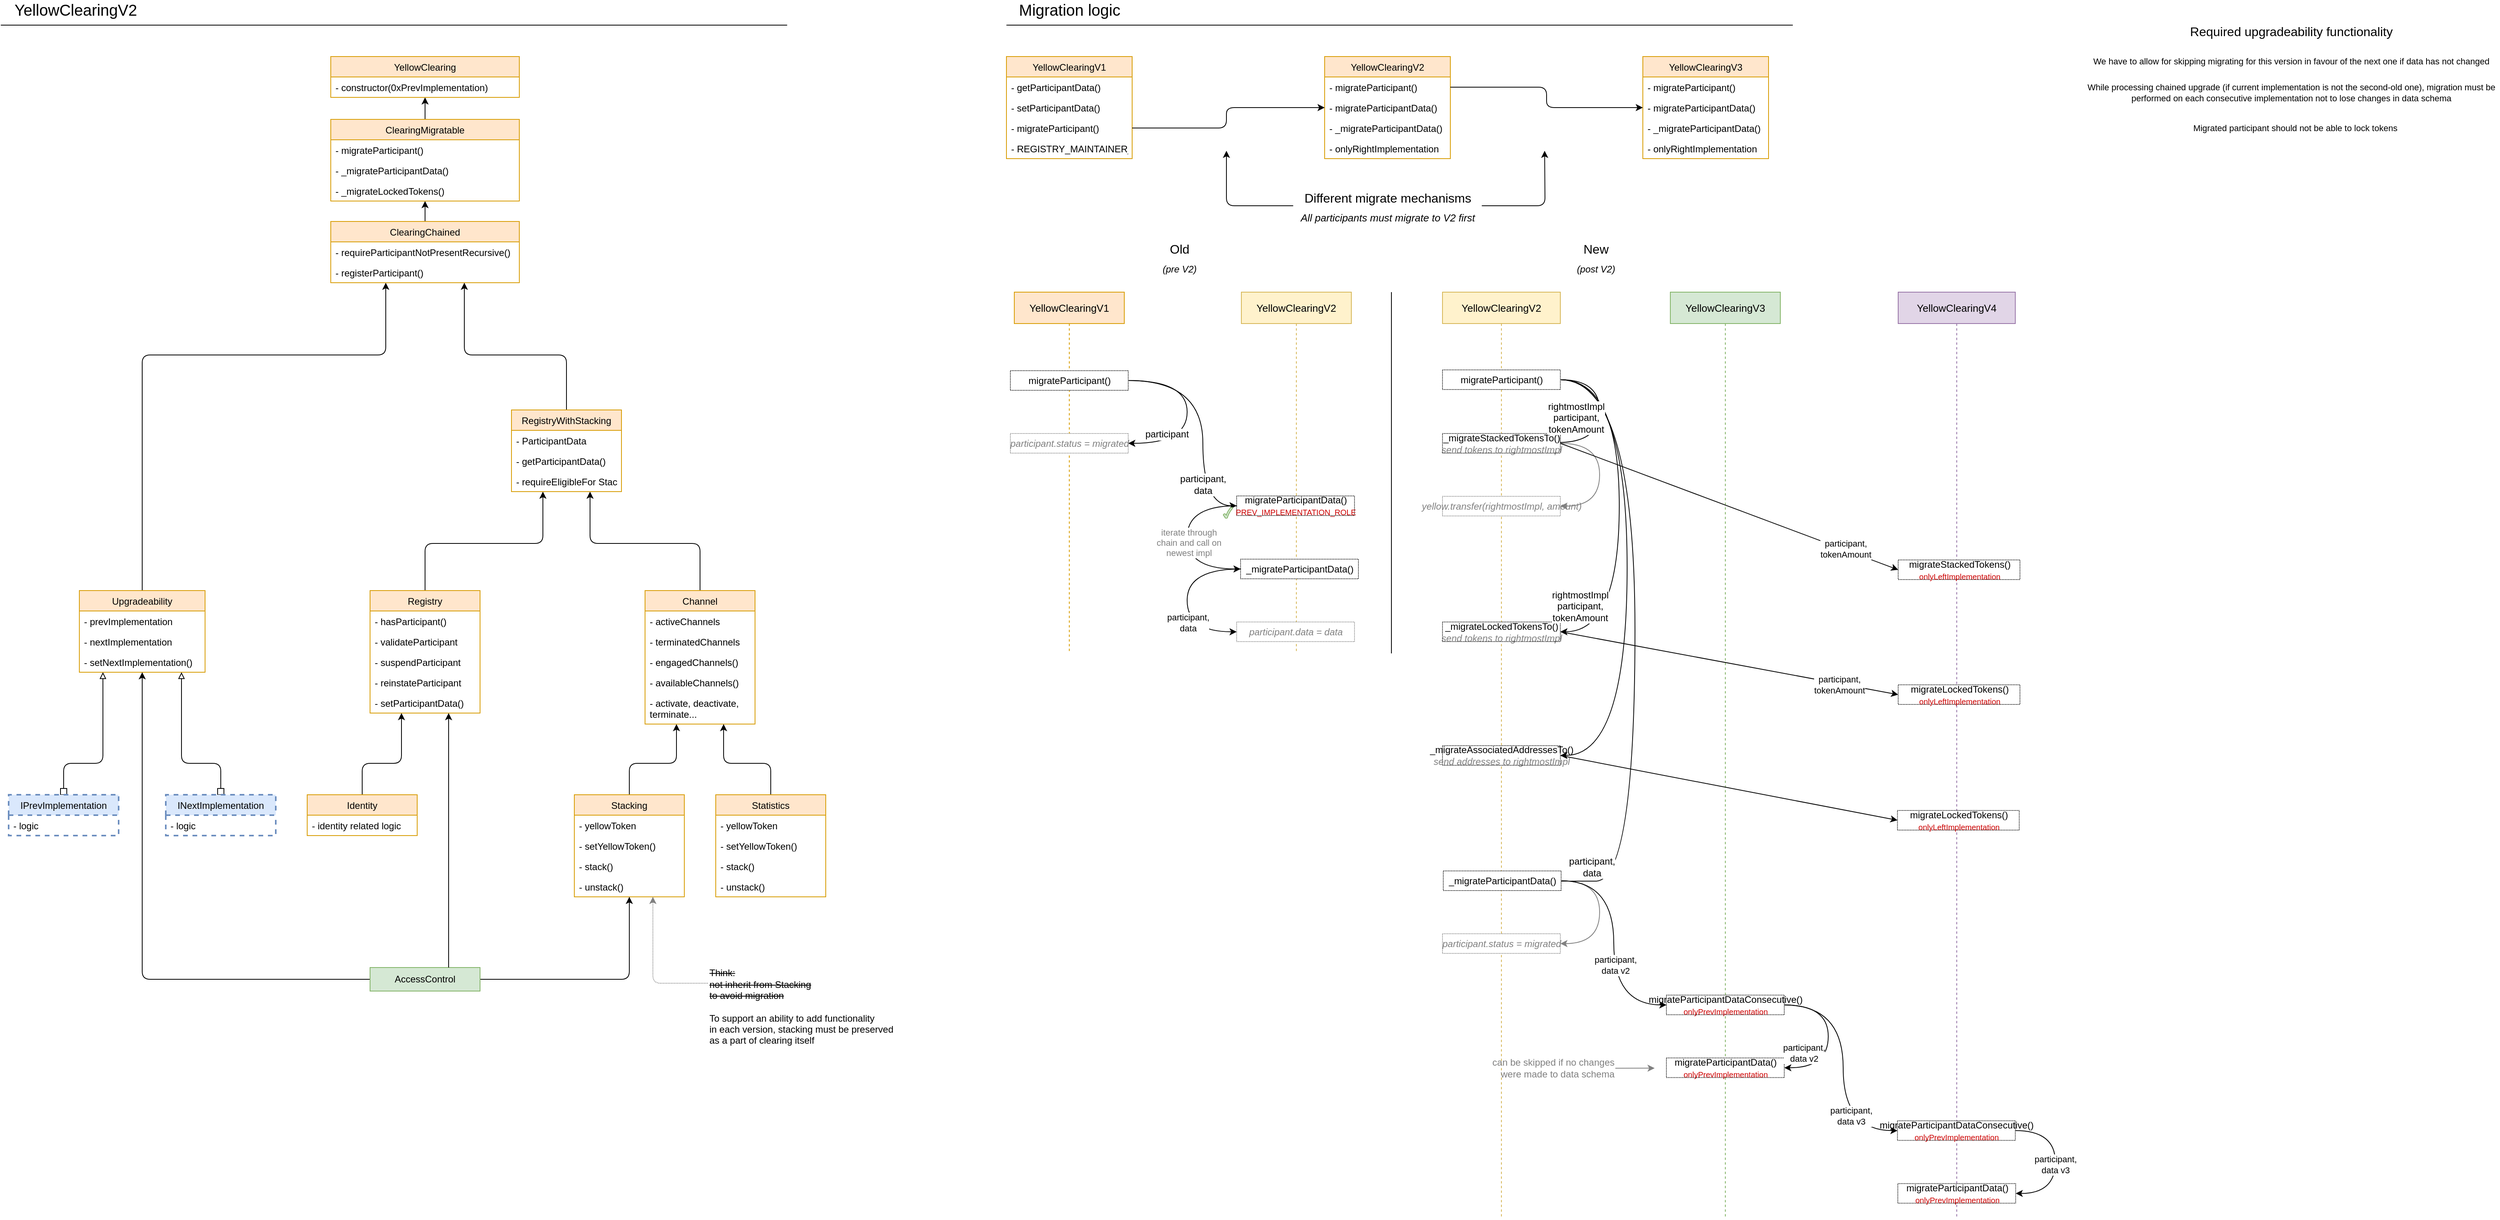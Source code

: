 <mxfile>
    <diagram id="poaGRXEQik0mPC6KGio3" name="Page-1">
        <mxGraphModel dx="1214" dy="923" grid="1" gridSize="10" guides="1" tooltips="1" connect="1" arrows="1" fold="1" page="1" pageScale="1" pageWidth="827" pageHeight="1169" math="0" shadow="0">
            <root>
                <mxCell id="0"/>
                <mxCell id="1" parent="0"/>
                <mxCell id="48" style="edgeStyle=orthogonalEdgeStyle;html=1;startArrow=none;startFill=0;endArrow=classic;endFill=1;" parent="1" source="9" target="22" edge="1">
                    <mxGeometry relative="1" as="geometry">
                        <Array as="points">
                            <mxPoint x="180" y="460"/>
                            <mxPoint x="490" y="460"/>
                        </Array>
                    </mxGeometry>
                </mxCell>
                <mxCell id="9" value="Upgradeability" style="swimlane;fontStyle=0;childLayout=stackLayout;horizontal=1;startSize=26;fillColor=#ffe6cc;horizontalStack=0;resizeParent=1;resizeParentMax=0;resizeLast=0;collapsible=1;marginBottom=0;strokeColor=#d79b00;swimlaneFillColor=default;" parent="1" vertex="1">
                    <mxGeometry x="100" y="760" width="160" height="104" as="geometry"/>
                </mxCell>
                <mxCell id="51" value="- prevImplementation" style="text;strokeColor=none;fillColor=none;align=left;verticalAlign=top;spacingLeft=4;spacingRight=4;overflow=hidden;rotatable=0;points=[[0,0.5],[1,0.5]];portConstraint=eastwest;" parent="9" vertex="1">
                    <mxGeometry y="26" width="160" height="26" as="geometry"/>
                </mxCell>
                <mxCell id="52" value="- nextImplementation" style="text;strokeColor=none;fillColor=none;align=left;verticalAlign=top;spacingLeft=4;spacingRight=4;overflow=hidden;rotatable=0;points=[[0,0.5],[1,0.5]];portConstraint=eastwest;" parent="9" vertex="1">
                    <mxGeometry y="52" width="160" height="26" as="geometry"/>
                </mxCell>
                <mxCell id="53" value="- setNextImplementation()" style="text;strokeColor=none;fillColor=none;align=left;verticalAlign=top;spacingLeft=4;spacingRight=4;overflow=hidden;rotatable=0;points=[[0,0.5],[1,0.5]];portConstraint=eastwest;" parent="9" vertex="1">
                    <mxGeometry y="78" width="160" height="26" as="geometry"/>
                </mxCell>
                <mxCell id="38" style="edgeStyle=orthogonalEdgeStyle;html=1;startArrow=box;startFill=0;endArrow=block;endFill=0;" parent="1" source="12" target="9" edge="1">
                    <mxGeometry relative="1" as="geometry">
                        <Array as="points">
                            <mxPoint x="80" y="980"/>
                            <mxPoint x="130" y="980"/>
                        </Array>
                    </mxGeometry>
                </mxCell>
                <mxCell id="12" value="IPrevImplementation" style="swimlane;fontStyle=0;childLayout=stackLayout;horizontal=1;startSize=26;fillColor=#dae8fc;horizontalStack=0;resizeParent=1;resizeParentMax=0;resizeLast=0;collapsible=1;marginBottom=0;strokeColor=#6c8ebf;swimlaneFillColor=default;strokeWidth=2;dashed=1;" parent="1" vertex="1">
                    <mxGeometry x="10" y="1020" width="140" height="52" as="geometry"/>
                </mxCell>
                <mxCell id="13" value="- logic" style="text;strokeColor=none;fillColor=none;align=left;verticalAlign=top;spacingLeft=4;spacingRight=4;overflow=hidden;rotatable=0;points=[[0,0.5],[1,0.5]];portConstraint=eastwest;" parent="12" vertex="1">
                    <mxGeometry y="26" width="140" height="26" as="geometry"/>
                </mxCell>
                <mxCell id="236" style="edgeStyle=orthogonalEdgeStyle;html=1;fontColor=#808080;strokeColor=#000000;exitX=0.5;exitY=0;exitDx=0;exitDy=0;" edge="1" parent="1" source="16" target="230">
                    <mxGeometry relative="1" as="geometry">
                        <Array as="points">
                            <mxPoint x="800" y="980"/>
                            <mxPoint x="860" y="980"/>
                        </Array>
                    </mxGeometry>
                </mxCell>
                <mxCell id="16" value="Stacking" style="swimlane;fontStyle=0;childLayout=stackLayout;horizontal=1;startSize=26;fillColor=#ffe6cc;horizontalStack=0;resizeParent=1;resizeParentMax=0;resizeLast=0;collapsible=1;marginBottom=0;strokeColor=#d79b00;swimlaneFillColor=default;" parent="1" vertex="1">
                    <mxGeometry x="730" y="1020" width="140" height="130" as="geometry"/>
                </mxCell>
                <mxCell id="64" value="- yellowToken" style="text;strokeColor=none;fillColor=none;align=left;verticalAlign=top;spacingLeft=4;spacingRight=4;overflow=hidden;rotatable=0;points=[[0,0.5],[1,0.5]];portConstraint=eastwest;" parent="16" vertex="1">
                    <mxGeometry y="26" width="140" height="26" as="geometry"/>
                </mxCell>
                <mxCell id="65" value="- setYellowToken()" style="text;strokeColor=none;fillColor=none;align=left;verticalAlign=top;spacingLeft=4;spacingRight=4;overflow=hidden;rotatable=0;points=[[0,0.5],[1,0.5]];portConstraint=eastwest;" parent="16" vertex="1">
                    <mxGeometry y="52" width="140" height="26" as="geometry"/>
                </mxCell>
                <mxCell id="66" value="- stack()" style="text;strokeColor=none;fillColor=none;align=left;verticalAlign=top;spacingLeft=4;spacingRight=4;overflow=hidden;rotatable=0;points=[[0,0.5],[1,0.5]];portConstraint=eastwest;" parent="16" vertex="1">
                    <mxGeometry y="78" width="140" height="26" as="geometry"/>
                </mxCell>
                <mxCell id="67" value="- unstack()" style="text;strokeColor=none;fillColor=none;align=left;verticalAlign=top;spacingLeft=4;spacingRight=4;overflow=hidden;rotatable=0;points=[[0,0.5],[1,0.5]];portConstraint=eastwest;" parent="16" vertex="1">
                    <mxGeometry y="104" width="140" height="26" as="geometry"/>
                </mxCell>
                <mxCell id="77" style="edgeStyle=orthogonalEdgeStyle;html=1;startArrow=none;startFill=0;endArrow=classic;endFill=1;" parent="1" source="22" target="70" edge="1">
                    <mxGeometry relative="1" as="geometry"/>
                </mxCell>
                <mxCell id="22" value="ClearingChained" style="swimlane;fontStyle=0;childLayout=stackLayout;horizontal=1;startSize=26;fillColor=#ffe6cc;horizontalStack=0;resizeParent=1;resizeParentMax=0;resizeLast=0;collapsible=1;marginBottom=0;strokeColor=#d79b00;swimlaneFillColor=default;" parent="1" vertex="1">
                    <mxGeometry x="420" y="290" width="240" height="78" as="geometry"/>
                </mxCell>
                <mxCell id="68" value="- requireParticipantNotPresentRecursive()" style="text;strokeColor=none;fillColor=none;align=left;verticalAlign=top;spacingLeft=4;spacingRight=4;overflow=hidden;rotatable=0;points=[[0,0.5],[1,0.5]];portConstraint=eastwest;" parent="22" vertex="1">
                    <mxGeometry y="26" width="240" height="26" as="geometry"/>
                </mxCell>
                <mxCell id="69" value="- registerParticipant()" style="text;strokeColor=none;fillColor=none;align=left;verticalAlign=top;spacingLeft=4;spacingRight=4;overflow=hidden;rotatable=0;points=[[0,0.5],[1,0.5]];portConstraint=eastwest;" parent="22" vertex="1">
                    <mxGeometry y="52" width="240" height="26" as="geometry"/>
                </mxCell>
                <mxCell id="237" style="edgeStyle=orthogonalEdgeStyle;html=1;fontColor=#808080;strokeColor=#000000;" edge="1" parent="1" source="23" target="252">
                    <mxGeometry relative="1" as="geometry">
                        <Array as="points">
                            <mxPoint x="540" y="700"/>
                            <mxPoint x="690" y="700"/>
                        </Array>
                    </mxGeometry>
                </mxCell>
                <mxCell id="23" value="Registry" style="swimlane;fontStyle=0;childLayout=stackLayout;horizontal=1;startSize=26;fillColor=#ffe6cc;horizontalStack=0;resizeParent=1;resizeParentMax=0;resizeLast=0;collapsible=1;marginBottom=0;strokeColor=#d79b00;swimlaneFillColor=default;" parent="1" vertex="1">
                    <mxGeometry x="470" y="760" width="140" height="156" as="geometry"/>
                </mxCell>
                <mxCell id="62" value="- hasParticipant()" style="text;strokeColor=none;fillColor=none;align=left;verticalAlign=top;spacingLeft=4;spacingRight=4;overflow=hidden;rotatable=0;points=[[0,0.5],[1,0.5]];portConstraint=eastwest;" parent="23" vertex="1">
                    <mxGeometry y="26" width="140" height="26" as="geometry"/>
                </mxCell>
                <mxCell id="59" value="- validateParticipant" style="text;strokeColor=none;fillColor=none;align=left;verticalAlign=top;spacingLeft=4;spacingRight=4;overflow=hidden;rotatable=0;points=[[0,0.5],[1,0.5]];portConstraint=eastwest;" parent="23" vertex="1">
                    <mxGeometry y="52" width="140" height="26" as="geometry"/>
                </mxCell>
                <mxCell id="60" value="- suspendParticipant" style="text;strokeColor=none;fillColor=none;align=left;verticalAlign=top;spacingLeft=4;spacingRight=4;overflow=hidden;rotatable=0;points=[[0,0.5],[1,0.5]];portConstraint=eastwest;" parent="23" vertex="1">
                    <mxGeometry y="78" width="140" height="26" as="geometry"/>
                </mxCell>
                <mxCell id="61" value="- reinstateParticipant" style="text;strokeColor=none;fillColor=none;align=left;verticalAlign=top;spacingLeft=4;spacingRight=4;overflow=hidden;rotatable=0;points=[[0,0.5],[1,0.5]];portConstraint=eastwest;" parent="23" vertex="1">
                    <mxGeometry y="104" width="140" height="26" as="geometry"/>
                </mxCell>
                <mxCell id="63" value="- setParticipantData()" style="text;strokeColor=none;fillColor=none;align=left;verticalAlign=top;spacingLeft=4;spacingRight=4;overflow=hidden;rotatable=0;points=[[0,0.5],[1,0.5]];portConstraint=eastwest;" parent="23" vertex="1">
                    <mxGeometry y="130" width="140" height="26" as="geometry"/>
                </mxCell>
                <mxCell id="47" style="edgeStyle=orthogonalEdgeStyle;html=1;startArrow=none;startFill=0;endArrow=classic;endFill=1;exitX=0.5;exitY=0;exitDx=0;exitDy=0;" parent="1" source="33" target="23" edge="1">
                    <mxGeometry relative="1" as="geometry">
                        <mxPoint x="610" y="1070" as="sourcePoint"/>
                        <Array as="points">
                            <mxPoint x="460" y="1020"/>
                            <mxPoint x="460" y="980"/>
                            <mxPoint x="510" y="980"/>
                        </Array>
                    </mxGeometry>
                </mxCell>
                <mxCell id="33" value="Identity" style="swimlane;fontStyle=0;childLayout=stackLayout;horizontal=1;startSize=26;fillColor=#ffe6cc;horizontalStack=0;resizeParent=1;resizeParentMax=0;resizeLast=0;collapsible=1;marginBottom=0;strokeColor=#d79b00;swimlaneFillColor=default;" parent="1" vertex="1">
                    <mxGeometry x="390" y="1020" width="140" height="52" as="geometry"/>
                </mxCell>
                <mxCell id="35" value="- identity related logic" style="text;strokeColor=none;fillColor=none;align=left;verticalAlign=top;spacingLeft=4;spacingRight=4;overflow=hidden;rotatable=0;points=[[0,0.5],[1,0.5]];portConstraint=eastwest;" parent="33" vertex="1">
                    <mxGeometry y="26" width="140" height="26" as="geometry"/>
                </mxCell>
                <mxCell id="39" style="edgeStyle=orthogonalEdgeStyle;html=1;startArrow=box;startFill=0;endArrow=block;endFill=0;" parent="1" source="36" target="9" edge="1">
                    <mxGeometry relative="1" as="geometry">
                        <Array as="points">
                            <mxPoint x="280" y="980"/>
                            <mxPoint x="230" y="980"/>
                        </Array>
                    </mxGeometry>
                </mxCell>
                <mxCell id="36" value="INextImplementation" style="swimlane;fontStyle=0;childLayout=stackLayout;horizontal=1;startSize=26;fillColor=#dae8fc;horizontalStack=0;resizeParent=1;resizeParentMax=0;resizeLast=0;collapsible=1;marginBottom=0;strokeColor=#6c8ebf;swimlaneFillColor=default;dashed=1;strokeWidth=2;" parent="1" vertex="1">
                    <mxGeometry x="210" y="1020" width="140" height="52" as="geometry"/>
                </mxCell>
                <mxCell id="37" value="- logic" style="text;strokeColor=none;fillColor=none;align=left;verticalAlign=top;spacingLeft=4;spacingRight=4;overflow=hidden;rotatable=0;points=[[0,0.5],[1,0.5]];portConstraint=eastwest;" parent="36" vertex="1">
                    <mxGeometry y="26" width="140" height="26" as="geometry"/>
                </mxCell>
                <mxCell id="42" style="edgeStyle=orthogonalEdgeStyle;html=1;startArrow=none;startFill=0;endArrow=classic;endFill=1;" parent="1" source="43" target="9" edge="1">
                    <mxGeometry relative="1" as="geometry">
                        <mxPoint x="180" y="940" as="sourcePoint"/>
                    </mxGeometry>
                </mxCell>
                <mxCell id="239" style="edgeStyle=orthogonalEdgeStyle;html=1;fontColor=#808080;strokeColor=#000000;" edge="1" parent="1" source="43" target="16">
                    <mxGeometry relative="1" as="geometry"/>
                </mxCell>
                <mxCell id="43" value="AccessControl" style="rounded=0;whiteSpace=wrap;html=1;strokeWidth=1;fillColor=#d5e8d4;strokeColor=#82b366;" parent="1" vertex="1">
                    <mxGeometry x="470" y="1240" width="140" height="30" as="geometry"/>
                </mxCell>
                <mxCell id="55" style="edgeStyle=orthogonalEdgeStyle;html=1;startArrow=none;startFill=0;endArrow=classic;endFill=1;" parent="1" source="43" target="23" edge="1">
                    <mxGeometry relative="1" as="geometry">
                        <mxPoint x="630" y="856" as="sourcePoint"/>
                        <Array as="points">
                            <mxPoint x="570" y="1130"/>
                            <mxPoint x="570" y="1130"/>
                        </Array>
                    </mxGeometry>
                </mxCell>
                <mxCell id="82" style="edgeStyle=orthogonalEdgeStyle;html=1;startArrow=none;startFill=0;endArrow=classic;endFill=1;" parent="1" source="70" target="78" edge="1">
                    <mxGeometry relative="1" as="geometry"/>
                </mxCell>
                <mxCell id="70" value="ClearingMigratable" style="swimlane;fontStyle=0;childLayout=stackLayout;horizontal=1;startSize=26;fillColor=#ffe6cc;horizontalStack=0;resizeParent=1;resizeParentMax=0;resizeLast=0;collapsible=1;marginBottom=0;strokeColor=#d79b00;swimlaneFillColor=default;" parent="1" vertex="1">
                    <mxGeometry x="420" y="160" width="240" height="104" as="geometry"/>
                </mxCell>
                <mxCell id="71" value="- migrateParticipant()" style="text;strokeColor=none;fillColor=none;align=left;verticalAlign=top;spacingLeft=4;spacingRight=4;overflow=hidden;rotatable=0;points=[[0,0.5],[1,0.5]];portConstraint=eastwest;" parent="70" vertex="1">
                    <mxGeometry y="26" width="240" height="26" as="geometry"/>
                </mxCell>
                <mxCell id="72" value="- _migrateParticipantData()" style="text;strokeColor=none;fillColor=none;align=left;verticalAlign=top;spacingLeft=4;spacingRight=4;overflow=hidden;rotatable=0;points=[[0,0.5],[1,0.5]];portConstraint=eastwest;" parent="70" vertex="1">
                    <mxGeometry y="52" width="240" height="26" as="geometry"/>
                </mxCell>
                <mxCell id="76" value="- _migrateLockedTokens()" style="text;strokeColor=none;fillColor=none;align=left;verticalAlign=top;spacingLeft=4;spacingRight=4;overflow=hidden;rotatable=0;points=[[0,0.5],[1,0.5]];portConstraint=eastwest;" parent="70" vertex="1">
                    <mxGeometry y="78" width="240" height="26" as="geometry"/>
                </mxCell>
                <mxCell id="78" value="YellowClearing" style="swimlane;fontStyle=0;childLayout=stackLayout;horizontal=1;startSize=26;fillColor=#ffe6cc;horizontalStack=0;resizeParent=1;resizeParentMax=0;resizeLast=0;collapsible=1;marginBottom=0;strokeColor=#d79b00;swimlaneFillColor=default;" parent="1" vertex="1">
                    <mxGeometry x="420" y="80" width="240" height="52" as="geometry"/>
                </mxCell>
                <mxCell id="79" value="- constructor(0xPrevImplementation)" style="text;strokeColor=none;fillColor=none;align=left;verticalAlign=top;spacingLeft=4;spacingRight=4;overflow=hidden;rotatable=0;points=[[0,0.5],[1,0.5]];portConstraint=eastwest;" parent="78" vertex="1">
                    <mxGeometry y="26" width="240" height="26" as="geometry"/>
                </mxCell>
                <mxCell id="83" value="YellowClearingV1" style="swimlane;fontStyle=0;childLayout=stackLayout;horizontal=1;startSize=26;fillColor=#ffe6cc;horizontalStack=0;resizeParent=1;resizeParentMax=0;resizeLast=0;collapsible=1;marginBottom=0;strokeColor=#d79b00;swimlaneFillColor=default;" parent="1" vertex="1">
                    <mxGeometry x="1280" y="80" width="160" height="130" as="geometry"/>
                </mxCell>
                <mxCell id="103" value="- getParticipantData()" style="text;strokeColor=none;fillColor=none;align=left;verticalAlign=top;spacingLeft=4;spacingRight=4;overflow=hidden;rotatable=0;points=[[0,0.5],[1,0.5]];portConstraint=eastwest;" parent="83" vertex="1">
                    <mxGeometry y="26" width="160" height="26" as="geometry"/>
                </mxCell>
                <mxCell id="104" value="- setParticipantData()" style="text;strokeColor=none;fillColor=none;align=left;verticalAlign=top;spacingLeft=4;spacingRight=4;overflow=hidden;rotatable=0;points=[[0,0.5],[1,0.5]];portConstraint=eastwest;" parent="83" vertex="1">
                    <mxGeometry y="52" width="160" height="26" as="geometry"/>
                </mxCell>
                <mxCell id="84" value="- migrateParticipant()" style="text;strokeColor=none;fillColor=none;align=left;verticalAlign=top;spacingLeft=4;spacingRight=4;overflow=hidden;rotatable=0;points=[[0,0.5],[1,0.5]];portConstraint=eastwest;" parent="83" vertex="1">
                    <mxGeometry y="78" width="160" height="26" as="geometry"/>
                </mxCell>
                <mxCell id="116" value="- REGISTRY_MAINTAINER_ROLE" style="text;strokeColor=none;fillColor=none;align=left;verticalAlign=top;spacingLeft=4;spacingRight=4;overflow=hidden;rotatable=0;points=[[0,0.5],[1,0.5]];portConstraint=eastwest;" parent="83" vertex="1">
                    <mxGeometry y="104" width="160" height="26" as="geometry"/>
                </mxCell>
                <mxCell id="87" value="&lt;font style=&quot;font-size: 20px&quot;&gt;&lt;span&gt;YellowClearingV2&lt;/span&gt;&lt;/font&gt;" style="text;html=1;align=center;verticalAlign=middle;resizable=0;points=[];autosize=1;strokeColor=none;fillColor=none;fontStyle=0" parent="1" vertex="1">
                    <mxGeometry x="10" y="10" width="170" height="20" as="geometry"/>
                </mxCell>
                <mxCell id="88" value="&lt;span style=&quot;font-size: 20px&quot;&gt;&lt;span&gt;Migration logic&lt;/span&gt;&lt;/span&gt;" style="text;html=1;align=center;verticalAlign=middle;resizable=0;points=[];autosize=1;strokeColor=none;fillColor=none;fontStyle=0" parent="1" vertex="1">
                    <mxGeometry x="1290" y="10" width="140" height="20" as="geometry"/>
                </mxCell>
                <mxCell id="91" value="YellowClearingV2" style="swimlane;fontStyle=0;childLayout=stackLayout;horizontal=1;startSize=26;fillColor=#ffe6cc;horizontalStack=0;resizeParent=1;resizeParentMax=0;resizeLast=0;collapsible=1;marginBottom=0;strokeColor=#d79b00;swimlaneFillColor=default;" parent="1" vertex="1">
                    <mxGeometry x="1685" y="80" width="160" height="130" as="geometry"/>
                </mxCell>
                <mxCell id="92" value="- migrateParticipant()" style="text;strokeColor=none;fillColor=none;align=left;verticalAlign=top;spacingLeft=4;spacingRight=4;overflow=hidden;rotatable=0;points=[[0,0.5],[1,0.5]];portConstraint=eastwest;" parent="91" vertex="1">
                    <mxGeometry y="26" width="160" height="26" as="geometry"/>
                </mxCell>
                <mxCell id="93" value="- migrateParticipantData()" style="text;strokeColor=none;fillColor=none;align=left;verticalAlign=top;spacingLeft=4;spacingRight=4;overflow=hidden;rotatable=0;points=[[0,0.5],[1,0.5]];portConstraint=eastwest;" parent="91" vertex="1">
                    <mxGeometry y="52" width="160" height="26" as="geometry"/>
                </mxCell>
                <mxCell id="96" value="- _migrateParticipantData()" style="text;strokeColor=none;fillColor=none;align=left;verticalAlign=top;spacingLeft=4;spacingRight=4;overflow=hidden;rotatable=0;points=[[0,0.5],[1,0.5]];portConstraint=eastwest;" parent="91" vertex="1">
                    <mxGeometry y="78" width="160" height="26" as="geometry"/>
                </mxCell>
                <mxCell id="114" value="- onlyRightImplementation" style="text;strokeColor=none;fillColor=none;align=left;verticalAlign=top;spacingLeft=4;spacingRight=4;overflow=hidden;rotatable=0;points=[[0,0.5],[1,0.5]];portConstraint=eastwest;" parent="91" vertex="1">
                    <mxGeometry y="104" width="160" height="26" as="geometry"/>
                </mxCell>
                <mxCell id="94" value="" style="endArrow=none;html=1;fontSize=20;" parent="1" edge="1">
                    <mxGeometry width="50" height="50" relative="1" as="geometry">
                        <mxPoint y="40" as="sourcePoint"/>
                        <mxPoint x="1000.877" y="40" as="targetPoint"/>
                    </mxGeometry>
                </mxCell>
                <mxCell id="95" value="" style="endArrow=none;html=1;fontSize=20;" parent="1" edge="1">
                    <mxGeometry width="50" height="50" relative="1" as="geometry">
                        <mxPoint x="1280" y="40" as="sourcePoint"/>
                        <mxPoint x="2280.877" y="40" as="targetPoint"/>
                    </mxGeometry>
                </mxCell>
                <mxCell id="97" style="edgeStyle=orthogonalEdgeStyle;html=1;fontSize=20;startArrow=none;startFill=0;endArrow=classic;endFill=1;" parent="1" source="84" target="93" edge="1">
                    <mxGeometry relative="1" as="geometry">
                        <Array as="points">
                            <mxPoint x="1560" y="171"/>
                            <mxPoint x="1560" y="145"/>
                        </Array>
                    </mxGeometry>
                </mxCell>
                <mxCell id="98" value="YellowClearingV3" style="swimlane;fontStyle=0;childLayout=stackLayout;horizontal=1;startSize=26;fillColor=#ffe6cc;horizontalStack=0;resizeParent=1;resizeParentMax=0;resizeLast=0;collapsible=1;marginBottom=0;strokeColor=#d79b00;swimlaneFillColor=default;" parent="1" vertex="1">
                    <mxGeometry x="2090" y="80" width="160" height="130" as="geometry"/>
                </mxCell>
                <mxCell id="99" value="- migrateParticipant()" style="text;strokeColor=none;fillColor=none;align=left;verticalAlign=top;spacingLeft=4;spacingRight=4;overflow=hidden;rotatable=0;points=[[0,0.5],[1,0.5]];portConstraint=eastwest;" parent="98" vertex="1">
                    <mxGeometry y="26" width="160" height="26" as="geometry"/>
                </mxCell>
                <mxCell id="100" value="- migrateParticipantData()" style="text;strokeColor=none;fillColor=none;align=left;verticalAlign=top;spacingLeft=4;spacingRight=4;overflow=hidden;rotatable=0;points=[[0,0.5],[1,0.5]];portConstraint=eastwest;" parent="98" vertex="1">
                    <mxGeometry y="52" width="160" height="26" as="geometry"/>
                </mxCell>
                <mxCell id="101" value="- _migrateParticipantData()" style="text;strokeColor=none;fillColor=none;align=left;verticalAlign=top;spacingLeft=4;spacingRight=4;overflow=hidden;rotatable=0;points=[[0,0.5],[1,0.5]];portConstraint=eastwest;" parent="98" vertex="1">
                    <mxGeometry y="78" width="160" height="26" as="geometry"/>
                </mxCell>
                <mxCell id="115" value="- onlyRightImplementation" style="text;strokeColor=none;fillColor=none;align=left;verticalAlign=top;spacingLeft=4;spacingRight=4;overflow=hidden;rotatable=0;points=[[0,0.5],[1,0.5]];portConstraint=eastwest;" parent="98" vertex="1">
                    <mxGeometry y="104" width="160" height="26" as="geometry"/>
                </mxCell>
                <mxCell id="102" style="edgeStyle=orthogonalEdgeStyle;html=1;fontSize=20;startArrow=none;startFill=0;endArrow=classic;endFill=1;" parent="1" source="92" target="100" edge="1">
                    <mxGeometry relative="1" as="geometry"/>
                </mxCell>
                <mxCell id="108" style="edgeStyle=orthogonalEdgeStyle;html=1;fontSize=16;startArrow=none;startFill=0;endArrow=classic;endFill=1;" parent="1" source="107" edge="1">
                    <mxGeometry relative="1" as="geometry">
                        <mxPoint x="1560" y="200" as="targetPoint"/>
                        <Array as="points">
                            <mxPoint x="1560" y="270"/>
                            <mxPoint x="1560" y="200"/>
                        </Array>
                    </mxGeometry>
                </mxCell>
                <mxCell id="109" style="edgeStyle=orthogonalEdgeStyle;html=1;fontSize=16;startArrow=none;startFill=0;endArrow=classic;endFill=1;" parent="1" source="107" edge="1">
                    <mxGeometry relative="1" as="geometry">
                        <mxPoint x="1965" y="200" as="targetPoint"/>
                        <mxPoint x="1940.0" y="270" as="sourcePoint"/>
                    </mxGeometry>
                </mxCell>
                <mxCell id="107" value="&lt;font&gt;&lt;span style=&quot;font-size: 16px&quot;&gt;Different migrate mechanisms&lt;/span&gt;&lt;br&gt;&lt;font size=&quot;1&quot;&gt;&lt;i style=&quot;font-size: 13px&quot;&gt;All participants must migrate to V2 first&lt;/i&gt;&lt;/font&gt;&lt;br&gt;&lt;/font&gt;" style="text;html=1;align=center;verticalAlign=middle;resizable=0;points=[];autosize=1;strokeColor=none;fillColor=none;fontSize=20;" parent="1" vertex="1">
                    <mxGeometry x="1645" y="240" width="240" height="60" as="geometry"/>
                </mxCell>
                <mxCell id="117" value="&lt;font&gt;&lt;span style=&quot;font-size: 16px&quot;&gt;Old&lt;/span&gt;&lt;br&gt;&lt;font size=&quot;1&quot;&gt;&lt;i style=&quot;font-size: 12px&quot;&gt;(pre V2)&lt;/i&gt;&lt;/font&gt;&lt;br&gt;&lt;/font&gt;" style="text;html=1;align=center;verticalAlign=middle;resizable=0;points=[];autosize=1;strokeColor=none;fillColor=none;fontSize=20;" parent="1" vertex="1">
                    <mxGeometry x="1470" y="305" width="60" height="60" as="geometry"/>
                </mxCell>
                <mxCell id="119" value="&lt;font&gt;&lt;span style=&quot;font-size: 16px&quot;&gt;New&lt;/span&gt;&lt;br&gt;&lt;font size=&quot;1&quot;&gt;&lt;i style=&quot;font-size: 12px&quot;&gt;(post V2)&lt;/i&gt;&lt;/font&gt;&lt;br&gt;&lt;/font&gt;" style="text;html=1;align=center;verticalAlign=middle;resizable=0;points=[];autosize=1;strokeColor=none;fillColor=none;fontSize=20;" parent="1" vertex="1">
                    <mxGeometry x="2000" y="305" width="60" height="60" as="geometry"/>
                </mxCell>
                <mxCell id="120" value="YellowClearingV1" style="shape=umlLifeline;perimeter=lifelinePerimeter;whiteSpace=wrap;html=1;container=1;collapsible=0;recursiveResize=0;outlineConnect=0;fontSize=13;strokeWidth=1;fillColor=#ffe6cc;strokeColor=#d79b00;" parent="1" vertex="1">
                    <mxGeometry x="1290" y="380" width="140" height="460" as="geometry"/>
                </mxCell>
                <mxCell id="148" style="edgeStyle=orthogonalEdgeStyle;html=1;exitX=1;exitY=0.5;exitDx=0;exitDy=0;entryX=1;entryY=0.5;entryDx=0;entryDy=0;fontSize=12;fontColor=#808080;startArrow=none;startFill=0;endArrow=classic;endFill=1;curved=1;" parent="120" source="124" target="146" edge="1">
                    <mxGeometry relative="1" as="geometry">
                        <Array as="points">
                            <mxPoint x="220" y="112"/>
                            <mxPoint x="220" y="192"/>
                        </Array>
                    </mxGeometry>
                </mxCell>
                <mxCell id="149" value="&lt;font color=&quot;#000000&quot;&gt;participant&lt;/font&gt;" style="edgeLabel;html=1;align=center;verticalAlign=middle;resizable=0;points=[];fontSize=12;fontColor=#808080;" parent="148" vertex="1" connectable="0">
                    <mxGeometry x="0.657" y="-3" relative="1" as="geometry">
                        <mxPoint x="9" y="-9" as="offset"/>
                    </mxGeometry>
                </mxCell>
                <mxCell id="124" value="migrateParticipant()" style="html=1;fontSize=12;strokeWidth=1;dashed=1;dashPattern=1 1;" parent="120" vertex="1">
                    <mxGeometry x="-5" y="100" width="150" height="25" as="geometry"/>
                </mxCell>
                <mxCell id="146" value="&lt;i&gt;&lt;font color=&quot;#808080&quot;&gt;participant.status = migrated&lt;/font&gt;&lt;/i&gt;" style="html=1;fontSize=12;strokeWidth=1;dashed=1;dashPattern=1 1;strokeColor=#808080;" parent="120" vertex="1">
                    <mxGeometry x="-5" y="180" width="150" height="25" as="geometry"/>
                </mxCell>
                <mxCell id="121" value="YellowClearingV2" style="shape=umlLifeline;perimeter=lifelinePerimeter;whiteSpace=wrap;html=1;container=1;collapsible=0;recursiveResize=0;outlineConnect=0;fontSize=13;strokeWidth=1;fillColor=#fff2cc;strokeColor=#d6b656;" parent="1" vertex="1">
                    <mxGeometry x="1579" y="380" width="140" height="460" as="geometry"/>
                </mxCell>
                <mxCell id="161" style="edgeStyle=orthogonalEdgeStyle;curved=1;html=1;exitX=0;exitY=0.5;exitDx=0;exitDy=0;entryX=0;entryY=0.5;entryDx=0;entryDy=0;fontSize=11;fontColor=#000000;startArrow=none;startFill=0;endArrow=classic;endFill=1;" parent="121" source="125" target="160" edge="1">
                    <mxGeometry relative="1" as="geometry">
                        <Array as="points">
                            <mxPoint x="-69" y="272"/>
                            <mxPoint x="-69" y="352"/>
                        </Array>
                    </mxGeometry>
                </mxCell>
                <mxCell id="162" value="&lt;font color=&quot;#808080&quot;&gt;iterate through&lt;br&gt;chain and call on&lt;br&gt;newest impl&lt;/font&gt;" style="edgeLabel;html=1;align=center;verticalAlign=middle;resizable=0;points=[];fontSize=11;fontColor=#000000;" parent="161" vertex="1" connectable="0">
                    <mxGeometry x="-0.109" y="2" relative="1" as="geometry">
                        <mxPoint y="16" as="offset"/>
                    </mxGeometry>
                </mxCell>
                <mxCell id="125" value="migrateParticipantData()&lt;br style=&quot;font-size: 11px&quot;&gt;&lt;font size=&quot;1&quot; color=&quot;#cc0000&quot;&gt;PREV_IMPLEMENTATION_ROLE&lt;/font&gt;" style="html=1;fontSize=12;strokeWidth=1;dashed=1;dashPattern=1 1;" parent="121" vertex="1">
                    <mxGeometry x="-6" y="259.5" width="150" height="25" as="geometry"/>
                </mxCell>
                <mxCell id="152" value="&lt;i&gt;&lt;font color=&quot;#808080&quot;&gt;participant.data = data&lt;/font&gt;&lt;/i&gt;" style="html=1;fontSize=12;strokeWidth=1;dashed=1;dashPattern=1 1;strokeColor=#808080;" parent="121" vertex="1">
                    <mxGeometry x="-6" y="420" width="150" height="25" as="geometry"/>
                </mxCell>
                <mxCell id="163" style="edgeStyle=orthogonalEdgeStyle;curved=1;html=1;exitX=0;exitY=0.5;exitDx=0;exitDy=0;entryX=0;entryY=0.5;entryDx=0;entryDy=0;fontSize=11;fontColor=#808080;startArrow=none;startFill=0;endArrow=classic;endFill=1;" parent="121" source="160" target="152" edge="1">
                    <mxGeometry relative="1" as="geometry">
                        <Array as="points">
                            <mxPoint x="-69" y="352"/>
                            <mxPoint x="-69" y="432"/>
                        </Array>
                    </mxGeometry>
                </mxCell>
                <mxCell id="164" value="&lt;font color=&quot;#000000&quot;&gt;participant,&lt;br&gt;data&lt;/font&gt;" style="edgeLabel;html=1;align=center;verticalAlign=middle;resizable=0;points=[];fontSize=11;fontColor=#808080;" parent="163" vertex="1" connectable="0">
                    <mxGeometry x="0.101" y="1" relative="1" as="geometry">
                        <mxPoint y="20" as="offset"/>
                    </mxGeometry>
                </mxCell>
                <mxCell id="160" value="_migrateParticipantData()" style="html=1;fontSize=12;strokeWidth=1;dashed=1;dashPattern=1 1;" parent="121" vertex="1">
                    <mxGeometry x="-1" y="340" width="150" height="25" as="geometry"/>
                </mxCell>
                <mxCell id="150" style="edgeStyle=orthogonalEdgeStyle;curved=1;html=1;exitX=1;exitY=0.5;exitDx=0;exitDy=0;entryX=0;entryY=0.5;entryDx=0;entryDy=0;fontSize=12;fontColor=#000000;startArrow=none;startFill=0;endArrow=classic;endFill=1;" parent="1" source="124" target="125" edge="1">
                    <mxGeometry relative="1" as="geometry">
                        <Array as="points">
                            <mxPoint x="1530" y="492"/>
                            <mxPoint x="1530" y="652"/>
                        </Array>
                    </mxGeometry>
                </mxCell>
                <mxCell id="151" value="participant,&lt;br&gt;data" style="edgeLabel;html=1;align=center;verticalAlign=middle;resizable=0;points=[];fontSize=12;fontColor=#000000;" parent="150" vertex="1" connectable="0">
                    <mxGeometry x="0.337" y="-2" relative="1" as="geometry">
                        <mxPoint x="2" y="28" as="offset"/>
                    </mxGeometry>
                </mxCell>
                <mxCell id="155" value="" style="verticalLabelPosition=bottom;verticalAlign=top;html=1;shape=mxgraph.basic.tick;fontSize=10;strokeWidth=1;fillColor=#d5e8d4;strokeColor=#82b366;" parent="1" vertex="1">
                    <mxGeometry x="1556.05" y="654" width="11.9" height="14" as="geometry"/>
                </mxCell>
                <mxCell id="165" value="We have to allow for skipping migrating for this version in favour of the next one if data has not changed" style="text;html=1;align=center;verticalAlign=middle;resizable=0;points=[];autosize=1;strokeColor=none;fillColor=none;fontSize=11;fontColor=#000000;" parent="1" vertex="1">
                    <mxGeometry x="2655" y="76" width="520" height="20" as="geometry"/>
                </mxCell>
                <mxCell id="166" value="While processing chained upgrade (if current implementation is not the second-old one), migration must be&lt;br&gt;performed on each consecutive implementation not to lose changes in data schema" style="text;html=1;align=center;verticalAlign=middle;resizable=0;points=[];autosize=1;strokeColor=none;fillColor=none;fontSize=11;fontColor=#000000;" parent="1" vertex="1">
                    <mxGeometry x="2650" y="111" width="530" height="30" as="geometry"/>
                </mxCell>
                <mxCell id="167" value="&lt;font&gt;&lt;span style=&quot;font-size: 16px&quot;&gt;Required upgradeability functionality&lt;/span&gt;&lt;br&gt;&lt;/font&gt;" style="text;html=1;align=center;verticalAlign=middle;resizable=0;points=[];autosize=1;strokeColor=none;fillColor=none;fontSize=20;" parent="1" vertex="1">
                    <mxGeometry x="2780" y="31" width="270" height="30" as="geometry"/>
                </mxCell>
                <mxCell id="168" value="YellowClearingV3" style="shape=umlLifeline;perimeter=lifelinePerimeter;whiteSpace=wrap;html=1;container=1;collapsible=0;recursiveResize=0;outlineConnect=0;fontSize=13;strokeWidth=1;fillColor=#d5e8d4;strokeColor=#82b366;" vertex="1" parent="1">
                    <mxGeometry x="2125" y="380" width="140" height="1180" as="geometry"/>
                </mxCell>
                <mxCell id="188" value="migrateParticipantData()&lt;br&gt;&lt;font color=&quot;#cc0000&quot; style=&quot;font-size: 10px&quot;&gt;onlyPrevImplementation&lt;/font&gt;" style="html=1;fontSize=12;strokeWidth=1;dashed=1;dashPattern=1 1;" vertex="1" parent="168">
                    <mxGeometry x="-5.0" y="975.18" width="150" height="25" as="geometry"/>
                </mxCell>
                <mxCell id="204" style="edgeStyle=orthogonalEdgeStyle;curved=1;html=1;exitX=1;exitY=0.5;exitDx=0;exitDy=0;entryX=1;entryY=0.5;entryDx=0;entryDy=0;" edge="1" parent="168" source="193" target="188">
                    <mxGeometry relative="1" as="geometry">
                        <Array as="points">
                            <mxPoint x="201" y="908.18"/>
                            <mxPoint x="201" y="988.18"/>
                        </Array>
                    </mxGeometry>
                </mxCell>
                <mxCell id="193" value="migrateParticipantDataConsecutive()&lt;br&gt;&lt;span style=&quot;color: rgb(204 , 0 , 0) ; font-size: 10px&quot;&gt;onlyPrevImplementation&lt;/span&gt;" style="html=1;fontSize=12;strokeWidth=1;dashed=1;dashPattern=1 1;" vertex="1" parent="168">
                    <mxGeometry x="-5.0" y="895.18" width="150" height="25" as="geometry"/>
                </mxCell>
                <mxCell id="173" value="YellowClearingV2" style="shape=umlLifeline;perimeter=lifelinePerimeter;whiteSpace=wrap;html=1;container=1;collapsible=0;recursiveResize=0;outlineConnect=0;fontSize=13;strokeWidth=1;fillColor=#fff2cc;strokeColor=#d6b656;" vertex="1" parent="1">
                    <mxGeometry x="1835" y="380" width="150" height="1180" as="geometry"/>
                </mxCell>
                <mxCell id="217" style="edgeStyle=orthogonalEdgeStyle;html=1;exitX=1;exitY=0.5;exitDx=0;exitDy=0;entryX=1;entryY=0.5;entryDx=0;entryDy=0;curved=1;" edge="1" parent="173" source="176" target="214">
                    <mxGeometry relative="1" as="geometry">
                        <Array as="points">
                            <mxPoint x="245" y="111"/>
                            <mxPoint x="245" y="750"/>
                            <mxPoint x="145" y="750"/>
                        </Array>
                    </mxGeometry>
                </mxCell>
                <mxCell id="174" style="edgeStyle=orthogonalEdgeStyle;html=1;fontSize=10;fontColor=#CC0000;startArrow=none;startFill=0;endArrow=classic;endFill=1;entryX=1;entryY=0.5;entryDx=0;entryDy=0;exitX=1;exitY=0.5;exitDx=0;exitDy=0;curved=1;" edge="1" parent="173" source="176">
                    <mxGeometry relative="1" as="geometry">
                        <Array as="points">
                            <mxPoint x="200" y="112"/>
                            <mxPoint x="200" y="192"/>
                        </Array>
                        <mxPoint x="140" y="191.5" as="targetPoint"/>
                    </mxGeometry>
                </mxCell>
                <mxCell id="175" value="&lt;font style=&quot;font-size: 12px&quot; color=&quot;#000000&quot;&gt;participant,&lt;br&gt;data&lt;br&gt;&lt;/font&gt;" style="edgeLabel;html=1;align=center;verticalAlign=middle;resizable=0;points=[];fontSize=10;fontColor=#CC0000;" vertex="1" connectable="0" parent="174">
                    <mxGeometry x="0.003" relative="1" as="geometry">
                        <mxPoint x="-10" y="575" as="offset"/>
                    </mxGeometry>
                </mxCell>
                <mxCell id="265" style="edgeStyle=orthogonalEdgeStyle;html=1;exitX=1;exitY=0.5;exitDx=0;exitDy=0;entryX=1;entryY=0.5;entryDx=0;entryDy=0;fontColor=#000000;strokeColor=#000000;curved=1;" edge="1" parent="173" source="176" target="262">
                    <mxGeometry relative="1" as="geometry">
                        <Array as="points">
                            <mxPoint x="225" y="111"/>
                            <mxPoint x="225" y="433"/>
                        </Array>
                    </mxGeometry>
                </mxCell>
                <mxCell id="272" style="edgeStyle=orthogonalEdgeStyle;html=1;exitX=1;exitY=0.5;exitDx=0;exitDy=0;entryX=1;entryY=0.5;entryDx=0;entryDy=0;fontColor=#000000;strokeColor=#000000;curved=1;" edge="1" parent="173" source="176" target="269">
                    <mxGeometry relative="1" as="geometry">
                        <Array as="points">
                            <mxPoint x="235" y="111"/>
                            <mxPoint x="235" y="590"/>
                        </Array>
                    </mxGeometry>
                </mxCell>
                <mxCell id="176" value="migrateParticipant()" style="html=1;fontSize=12;strokeWidth=1;dashed=1;dashPattern=1 1;" vertex="1" parent="173">
                    <mxGeometry y="99" width="150" height="25" as="geometry"/>
                </mxCell>
                <mxCell id="227" style="edgeStyle=orthogonalEdgeStyle;curved=1;html=1;exitX=1;exitY=0.5;exitDx=0;exitDy=0;entryX=1;entryY=0.5;entryDx=0;entryDy=0;fontColor=#808080;strokeColor=#808080;" edge="1" parent="173" source="213" target="226">
                    <mxGeometry relative="1" as="geometry">
                        <Array as="points">
                            <mxPoint x="200" y="192"/>
                            <mxPoint x="200" y="272"/>
                        </Array>
                    </mxGeometry>
                </mxCell>
                <mxCell id="213" value="_migrateStackedTokensTo()&lt;br&gt;&lt;i&gt;&lt;font color=&quot;#808080&quot;&gt;send tokens to rightmostImpl&lt;/font&gt;&lt;/i&gt;" style="html=1;fontSize=12;strokeWidth=1;dashed=1;dashPattern=1 1;" vertex="1" parent="173">
                    <mxGeometry y="180" width="150" height="25" as="geometry"/>
                </mxCell>
                <mxCell id="225" style="edgeStyle=orthogonalEdgeStyle;curved=1;html=1;exitX=1;exitY=0.5;exitDx=0;exitDy=0;entryX=1;entryY=0.5;entryDx=0;entryDy=0;fontColor=#808080;strokeColor=#808080;" edge="1" parent="173" source="214" target="223">
                    <mxGeometry relative="1" as="geometry">
                        <Array as="points">
                            <mxPoint x="200" y="749.01"/>
                            <mxPoint x="200" y="829.01"/>
                        </Array>
                    </mxGeometry>
                </mxCell>
                <mxCell id="214" value="_migrateParticipantData()" style="html=1;fontSize=12;strokeWidth=1;dashed=1;dashPattern=1 1;" vertex="1" parent="173">
                    <mxGeometry x="1" y="737.01" width="150" height="25" as="geometry"/>
                </mxCell>
                <mxCell id="223" value="&lt;i&gt;&lt;font color=&quot;#808080&quot;&gt;participant.status = migrated&lt;/font&gt;&lt;/i&gt;" style="html=1;fontSize=12;strokeWidth=1;dashed=1;dashPattern=1 1;strokeColor=#808080;" vertex="1" parent="173">
                    <mxGeometry y="817.01" width="150" height="25" as="geometry"/>
                </mxCell>
                <mxCell id="226" value="&lt;font color=&quot;#808080&quot;&gt;&lt;i&gt;yellow.transfer(rightmostImpl, amount)&lt;/i&gt;&lt;/font&gt;" style="html=1;fontSize=12;strokeWidth=1;dashed=1;dashPattern=1 1;strokeColor=#808080;" vertex="1" parent="173">
                    <mxGeometry y="260" width="150" height="25" as="geometry"/>
                </mxCell>
                <mxCell id="262" value="_migrateLockedTokensTo()&lt;br&gt;&lt;i&gt;&lt;font color=&quot;#808080&quot;&gt;send tokens to rightmostImpl&lt;/font&gt;&lt;/i&gt;" style="html=1;fontSize=12;strokeWidth=1;dashed=1;dashPattern=1 1;" vertex="1" parent="173">
                    <mxGeometry y="420" width="150" height="25" as="geometry"/>
                </mxCell>
                <mxCell id="269" value="_migrateAssociatedAddressesTo()&lt;br&gt;&lt;i&gt;&lt;font color=&quot;#808080&quot;&gt;send addresses to rightmostImpl&lt;/font&gt;&lt;/i&gt;" style="html=1;fontSize=12;strokeWidth=1;dashed=1;dashPattern=1 1;" vertex="1" parent="173">
                    <mxGeometry y="577.5" width="150" height="25" as="geometry"/>
                </mxCell>
                <mxCell id="181" value="" style="endArrow=none;html=1;" edge="1" parent="1">
                    <mxGeometry width="50" height="50" relative="1" as="geometry">
                        <mxPoint x="1770" y="840" as="sourcePoint"/>
                        <mxPoint x="1770" y="380" as="targetPoint"/>
                    </mxGeometry>
                </mxCell>
                <mxCell id="183" value="YellowClearingV4" style="shape=umlLifeline;perimeter=lifelinePerimeter;whiteSpace=wrap;html=1;container=1;collapsible=0;recursiveResize=0;outlineConnect=0;fontSize=13;strokeWidth=1;fillColor=#e1d5e7;strokeColor=#9673a6;" vertex="1" parent="1">
                    <mxGeometry x="2415" y="380" width="149.1" height="1180" as="geometry"/>
                </mxCell>
                <mxCell id="196" value="migrateParticipantData()&lt;br&gt;&lt;span style=&quot;color: rgb(204 , 0 , 0) ; font-size: 10px&quot;&gt;onlyPrevImplementation&lt;/span&gt;" style="html=1;fontSize=12;strokeWidth=1;dashed=1;dashPattern=1 1;" vertex="1" parent="183">
                    <mxGeometry x="-0.45" y="1135.18" width="150" height="25" as="geometry"/>
                </mxCell>
                <mxCell id="210" style="edgeStyle=orthogonalEdgeStyle;curved=1;html=1;exitX=1;exitY=0.5;exitDx=0;exitDy=0;entryX=1;entryY=0.5;entryDx=0;entryDy=0;" edge="1" parent="183" source="201" target="196">
                    <mxGeometry relative="1" as="geometry">
                        <Array as="points">
                            <mxPoint x="200" y="1068.18"/>
                            <mxPoint x="200" y="1148.18"/>
                        </Array>
                    </mxGeometry>
                </mxCell>
                <mxCell id="201" value="migrateParticipantDataConsecutive()&lt;br&gt;&lt;span style=&quot;color: rgb(204 , 0 , 0) ; font-size: 10px&quot;&gt;onlyPrevImplementation&lt;/span&gt;" style="html=1;fontSize=12;strokeWidth=1;dashed=1;dashPattern=1 1;" vertex="1" parent="183">
                    <mxGeometry x="-0.9" y="1055.18" width="150" height="25" as="geometry"/>
                </mxCell>
                <mxCell id="215" value="migrateStackedTokens()&lt;br&gt;&lt;font color=&quot;#cc0000&quot; style=&quot;font-size: 10px&quot;&gt;onlyLeftImplementation&lt;/font&gt;" style="html=1;fontSize=12;strokeWidth=1;dashed=1;dashPattern=1 1;" vertex="1" parent="183">
                    <mxGeometry y="341.05" width="155" height="25" as="geometry"/>
                </mxCell>
                <mxCell id="263" value="migrateLockedTokens()&lt;br&gt;&lt;font color=&quot;#cc0000&quot; style=&quot;font-size: 10px&quot;&gt;onlyLeftImplementation&lt;/font&gt;" style="html=1;fontSize=12;strokeWidth=1;dashed=1;dashPattern=1 1;" vertex="1" parent="183">
                    <mxGeometry y="500" width="155" height="25" as="geometry"/>
                </mxCell>
                <mxCell id="270" value="migrateLockedTokens()&lt;br&gt;&lt;font color=&quot;#cc0000&quot; style=&quot;font-size: 10px&quot;&gt;onlyLeftImplementation&lt;/font&gt;" style="html=1;fontSize=12;strokeWidth=1;dashed=1;dashPattern=1 1;" vertex="1" parent="183">
                    <mxGeometry x="-0.9" y="660" width="155" height="25" as="geometry"/>
                </mxCell>
                <mxCell id="202" style="edgeStyle=orthogonalEdgeStyle;curved=1;html=1;exitX=1;exitY=0.5;exitDx=0;exitDy=0;entryX=0;entryY=0.5;entryDx=0;entryDy=0;" edge="1" parent="1" source="214" target="193">
                    <mxGeometry relative="1" as="geometry">
                        <mxPoint x="1975" y="968.51" as="sourcePoint"/>
                    </mxGeometry>
                </mxCell>
                <mxCell id="203" value="participant,&lt;br&gt;data v2" style="edgeLabel;html=1;align=center;verticalAlign=middle;resizable=0;points=[];" vertex="1" connectable="0" parent="202">
                    <mxGeometry x="-0.004" y="-1" relative="1" as="geometry">
                        <mxPoint x="3" y="29" as="offset"/>
                    </mxGeometry>
                </mxCell>
                <mxCell id="206" style="edgeStyle=orthogonalEdgeStyle;curved=1;html=1;exitX=1;exitY=0.5;exitDx=0;exitDy=0;entryX=0;entryY=0.5;entryDx=0;entryDy=0;" edge="1" parent="1" source="193" target="201">
                    <mxGeometry relative="1" as="geometry">
                        <Array as="points">
                            <mxPoint x="2345" y="1288.18"/>
                            <mxPoint x="2345" y="1448.18"/>
                        </Array>
                    </mxGeometry>
                </mxCell>
                <mxCell id="209" value="participant,&lt;br&gt;data v3" style="edgeLabel;html=1;align=center;verticalAlign=middle;resizable=0;points=[];" vertex="1" connectable="0" parent="206">
                    <mxGeometry x="0.307" y="4" relative="1" as="geometry">
                        <mxPoint x="6" y="18" as="offset"/>
                    </mxGeometry>
                </mxCell>
                <mxCell id="207" value="participant,&lt;br&gt;data v2" style="edgeLabel;html=1;align=center;verticalAlign=middle;resizable=0;points=[];" vertex="1" connectable="0" parent="1">
                    <mxGeometry x="2295" y="1349.18" as="geometry"/>
                </mxCell>
                <mxCell id="212" value="participant,&lt;br&gt;data v3" style="edgeLabel;html=1;align=center;verticalAlign=middle;resizable=0;points=[];" vertex="1" connectable="0" parent="1">
                    <mxGeometry x="2615" y="1490.96" as="geometry"/>
                </mxCell>
                <mxCell id="216" style="html=1;exitX=1;exitY=0.5;exitDx=0;exitDy=0;entryX=0;entryY=0.5;entryDx=0;entryDy=0;" edge="1" parent="1" source="213" target="215">
                    <mxGeometry relative="1" as="geometry"/>
                </mxCell>
                <mxCell id="219" value="participant,&lt;br&gt;tokenAmount" style="edgeLabel;html=1;align=center;verticalAlign=middle;resizable=0;points=[];" vertex="1" connectable="0" parent="216">
                    <mxGeometry x="0.684" y="1" relative="1" as="geometry">
                        <mxPoint as="offset"/>
                    </mxGeometry>
                </mxCell>
                <mxCell id="218" value="&lt;font style=&quot;font-size: 12px&quot; color=&quot;#000000&quot;&gt;rightmostImpl&lt;br&gt;participant,&lt;br&gt;tokenAmount&lt;br&gt;&lt;/font&gt;" style="edgeLabel;html=1;align=center;verticalAlign=middle;resizable=0;points=[];fontSize=10;fontColor=#CC0000;" vertex="1" connectable="0" parent="1">
                    <mxGeometry x="2005" y="540" as="geometry"/>
                </mxCell>
                <mxCell id="221" style="edgeStyle=orthogonalEdgeStyle;curved=1;html=1;fontColor=#808080;strokeColor=#808080;" edge="1" parent="1" source="220">
                    <mxGeometry relative="1" as="geometry">
                        <mxPoint x="2105" y="1368.18" as="targetPoint"/>
                    </mxGeometry>
                </mxCell>
                <mxCell id="220" value="can be skipped if no changes&lt;br&gt;were made to data schema" style="text;html=1;align=right;verticalAlign=middle;resizable=0;points=[];autosize=1;strokeColor=none;fillColor=none;fontColor=#808080;" vertex="1" parent="1">
                    <mxGeometry x="1885" y="1353.18" width="170" height="30" as="geometry"/>
                </mxCell>
                <mxCell id="222" value="Migrated participant should not be able to lock tokens" style="text;html=1;align=center;verticalAlign=middle;resizable=0;points=[];autosize=1;strokeColor=none;fillColor=none;fontSize=11;fontColor=#000000;" vertex="1" parent="1">
                    <mxGeometry x="2780" y="161" width="280" height="20" as="geometry"/>
                </mxCell>
                <mxCell id="238" style="edgeStyle=orthogonalEdgeStyle;html=1;fontColor=#808080;strokeColor=#000000;" edge="1" parent="1" source="230" target="252">
                    <mxGeometry relative="1" as="geometry">
                        <Array as="points">
                            <mxPoint x="890" y="700"/>
                            <mxPoint x="750" y="700"/>
                        </Array>
                    </mxGeometry>
                </mxCell>
                <mxCell id="230" value="Channel" style="swimlane;fontStyle=0;childLayout=stackLayout;horizontal=1;startSize=26;fillColor=#ffe6cc;horizontalStack=0;resizeParent=1;resizeParentMax=0;resizeLast=0;collapsible=1;marginBottom=0;strokeColor=#d79b00;swimlaneFillColor=default;" vertex="1" parent="1">
                    <mxGeometry x="820" y="760" width="140" height="170" as="geometry"/>
                </mxCell>
                <mxCell id="233" value="- activeChannels" style="text;strokeColor=none;fillColor=none;align=left;verticalAlign=top;spacingLeft=4;spacingRight=4;overflow=hidden;rotatable=0;points=[[0,0.5],[1,0.5]];portConstraint=eastwest;" vertex="1" parent="230">
                    <mxGeometry y="26" width="140" height="26" as="geometry"/>
                </mxCell>
                <mxCell id="234" value="- terminatedChannels" style="text;strokeColor=none;fillColor=none;align=left;verticalAlign=top;spacingLeft=4;spacingRight=4;overflow=hidden;rotatable=0;points=[[0,0.5],[1,0.5]];portConstraint=eastwest;" vertex="1" parent="230">
                    <mxGeometry y="52" width="140" height="26" as="geometry"/>
                </mxCell>
                <mxCell id="231" value="- engagedChannels()" style="text;strokeColor=none;fillColor=none;align=left;verticalAlign=top;spacingLeft=4;spacingRight=4;overflow=hidden;rotatable=0;points=[[0,0.5],[1,0.5]];portConstraint=eastwest;" vertex="1" parent="230">
                    <mxGeometry y="78" width="140" height="26" as="geometry"/>
                </mxCell>
                <mxCell id="232" value="- availableChannels()" style="text;strokeColor=none;fillColor=none;align=left;verticalAlign=top;spacingLeft=4;spacingRight=4;overflow=hidden;rotatable=0;points=[[0,0.5],[1,0.5]];portConstraint=eastwest;" vertex="1" parent="230">
                    <mxGeometry y="104" width="140" height="26" as="geometry"/>
                </mxCell>
                <mxCell id="235" value="- activate, deactivate,&#10;terminate..." style="text;strokeColor=none;fillColor=none;align=left;verticalAlign=top;spacingLeft=4;spacingRight=4;overflow=hidden;rotatable=0;points=[[0,0.5],[1,0.5]];portConstraint=eastwest;" vertex="1" parent="230">
                    <mxGeometry y="130" width="140" height="40" as="geometry"/>
                </mxCell>
                <mxCell id="273" style="edgeStyle=orthogonalEdgeStyle;html=1;fontColor=#000000;strokeColor=#808080;dashed=1;dashPattern=1 1;" edge="1" parent="1" source="241" target="16">
                    <mxGeometry relative="1" as="geometry">
                        <Array as="points">
                            <mxPoint x="830" y="1260"/>
                        </Array>
                    </mxGeometry>
                </mxCell>
                <mxCell id="241" value="&lt;strike&gt;Think:&lt;br&gt;not inherit from Stacking&lt;br&gt;to avoid migration&lt;/strike&gt;&lt;br&gt;&lt;br&gt;To support an ability to add functionality&lt;br&gt;in each version, stacking must be preserved&lt;br&gt;as a part of clearing itself" style="text;html=1;align=left;verticalAlign=middle;resizable=0;points=[];autosize=1;strokeColor=none;fillColor=none;fontColor=#000000;" vertex="1" parent="1">
                    <mxGeometry x="900" y="1240" width="250" height="100" as="geometry"/>
                </mxCell>
                <mxCell id="247" style="edgeStyle=orthogonalEdgeStyle;html=1;fontColor=#000000;strokeColor=#000000;" edge="1" parent="1" source="242" target="230">
                    <mxGeometry relative="1" as="geometry">
                        <Array as="points">
                            <mxPoint x="980" y="980"/>
                            <mxPoint x="920" y="980"/>
                        </Array>
                    </mxGeometry>
                </mxCell>
                <mxCell id="242" value="Statistics" style="swimlane;fontStyle=0;childLayout=stackLayout;horizontal=1;startSize=26;fillColor=#ffe6cc;horizontalStack=0;resizeParent=1;resizeParentMax=0;resizeLast=0;collapsible=1;marginBottom=0;strokeColor=#d79b00;swimlaneFillColor=default;" vertex="1" parent="1">
                    <mxGeometry x="910" y="1020" width="140" height="130" as="geometry"/>
                </mxCell>
                <mxCell id="243" value="- yellowToken" style="text;strokeColor=none;fillColor=none;align=left;verticalAlign=top;spacingLeft=4;spacingRight=4;overflow=hidden;rotatable=0;points=[[0,0.5],[1,0.5]];portConstraint=eastwest;" vertex="1" parent="242">
                    <mxGeometry y="26" width="140" height="26" as="geometry"/>
                </mxCell>
                <mxCell id="244" value="- setYellowToken()" style="text;strokeColor=none;fillColor=none;align=left;verticalAlign=top;spacingLeft=4;spacingRight=4;overflow=hidden;rotatable=0;points=[[0,0.5],[1,0.5]];portConstraint=eastwest;" vertex="1" parent="242">
                    <mxGeometry y="52" width="140" height="26" as="geometry"/>
                </mxCell>
                <mxCell id="245" value="- stack()" style="text;strokeColor=none;fillColor=none;align=left;verticalAlign=top;spacingLeft=4;spacingRight=4;overflow=hidden;rotatable=0;points=[[0,0.5],[1,0.5]];portConstraint=eastwest;" vertex="1" parent="242">
                    <mxGeometry y="78" width="140" height="26" as="geometry"/>
                </mxCell>
                <mxCell id="246" value="- unstack()" style="text;strokeColor=none;fillColor=none;align=left;verticalAlign=top;spacingLeft=4;spacingRight=4;overflow=hidden;rotatable=0;points=[[0,0.5],[1,0.5]];portConstraint=eastwest;" vertex="1" parent="242">
                    <mxGeometry y="104" width="140" height="26" as="geometry"/>
                </mxCell>
                <mxCell id="261" style="edgeStyle=orthogonalEdgeStyle;html=1;fontColor=#000000;strokeColor=#000000;" edge="1" parent="1" source="252" target="22">
                    <mxGeometry relative="1" as="geometry">
                        <Array as="points">
                            <mxPoint x="720" y="460"/>
                            <mxPoint x="590" y="460"/>
                        </Array>
                    </mxGeometry>
                </mxCell>
                <mxCell id="252" value="RegistryWithStacking" style="swimlane;fontStyle=0;childLayout=stackLayout;horizontal=1;startSize=26;fillColor=#ffe6cc;horizontalStack=0;resizeParent=1;resizeParentMax=0;resizeLast=0;collapsible=1;marginBottom=0;strokeColor=#d79b00;swimlaneFillColor=default;" vertex="1" parent="1">
                    <mxGeometry x="650" y="530" width="140" height="104" as="geometry"/>
                </mxCell>
                <mxCell id="258" value="- ParticipantData" style="text;strokeColor=none;fillColor=none;align=left;verticalAlign=top;spacingLeft=4;spacingRight=4;overflow=hidden;rotatable=0;points=[[0,0.5],[1,0.5]];portConstraint=eastwest;" vertex="1" parent="252">
                    <mxGeometry y="26" width="140" height="26" as="geometry"/>
                </mxCell>
                <mxCell id="260" value="- getParticipantData()" style="text;strokeColor=none;fillColor=none;align=left;verticalAlign=top;spacingLeft=4;spacingRight=4;overflow=hidden;rotatable=0;points=[[0,0.5],[1,0.5]];portConstraint=eastwest;" vertex="1" parent="252">
                    <mxGeometry y="52" width="140" height="26" as="geometry"/>
                </mxCell>
                <mxCell id="259" value="- requireEligibleFor Stacking / Unstacking ()" style="text;strokeColor=none;fillColor=none;align=left;verticalAlign=top;spacingLeft=4;spacingRight=4;overflow=hidden;rotatable=0;points=[[0,0.5],[1,0.5]];portConstraint=eastwest;" vertex="1" parent="252">
                    <mxGeometry y="78" width="140" height="26" as="geometry"/>
                </mxCell>
                <mxCell id="264" style="html=1;exitX=1;exitY=0.5;exitDx=0;exitDy=0;entryX=0;entryY=0.5;entryDx=0;entryDy=0;fontColor=#000000;strokeColor=#000000;" edge="1" parent="1" source="262" target="263">
                    <mxGeometry relative="1" as="geometry"/>
                </mxCell>
                <mxCell id="266" value="&lt;font style=&quot;font-size: 12px&quot; color=&quot;#000000&quot;&gt;rightmostImpl&lt;br&gt;participant,&lt;br&gt;tokenAmount&lt;br&gt;&lt;/font&gt;" style="edgeLabel;html=1;align=center;verticalAlign=middle;resizable=0;points=[];fontSize=10;fontColor=#CC0000;" vertex="1" connectable="0" parent="1">
                    <mxGeometry x="2010" y="780" as="geometry"/>
                </mxCell>
                <mxCell id="267" value="participant,&lt;br&gt;tokenAmount" style="edgeLabel;html=1;align=center;verticalAlign=middle;resizable=0;points=[];" vertex="1" connectable="0" parent="1">
                    <mxGeometry x="2340.003" y="880.004" as="geometry"/>
                </mxCell>
                <mxCell id="271" style="html=1;exitX=1;exitY=0.5;exitDx=0;exitDy=0;entryX=0;entryY=0.5;entryDx=0;entryDy=0;fontColor=#000000;strokeColor=#000000;" edge="1" parent="1" source="269" target="270">
                    <mxGeometry relative="1" as="geometry"/>
                </mxCell>
            </root>
        </mxGraphModel>
    </diagram>
</mxfile>
